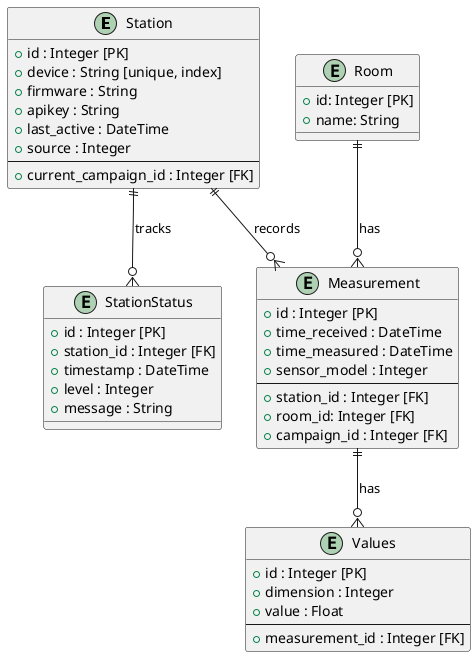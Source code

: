 @startuml
entity "Station" as Station {
    + id : Integer [PK]
    + device : String [unique, index]
    + firmware : String
    + apikey : String
    + last_active : DateTime
    + source : Integer
    --
    + current_campaign_id : Integer [FK]
}

entity "Measurement" as Measurement {
    + id : Integer [PK]
    + time_received : DateTime
    + time_measured : DateTime
    + sensor_model : Integer
    --
    + station_id : Integer [FK]
    + room_id: Integer [FK]
    + campaign_id : Integer [FK]
}

entity "Values" as Values {
    + id : Integer [PK]
    + dimension : Integer
    + value : Float
    --
    + measurement_id : Integer [FK]
}

entity "StationStatus" as StationStatus {
    + id : Integer [PK]
    + station_id : Integer [FK]
    + timestamp : DateTime
    + level : Integer
    + message : String
}

entity "Room" as room {
    + id: Integer [PK]
    + name: String
}

Station ||--o{ Measurement : "records"
Measurement ||--o{ Values : "has"
Station ||--o{ StationStatus : "tracks"
room ||--o{ Measurement : "has"

@enduml